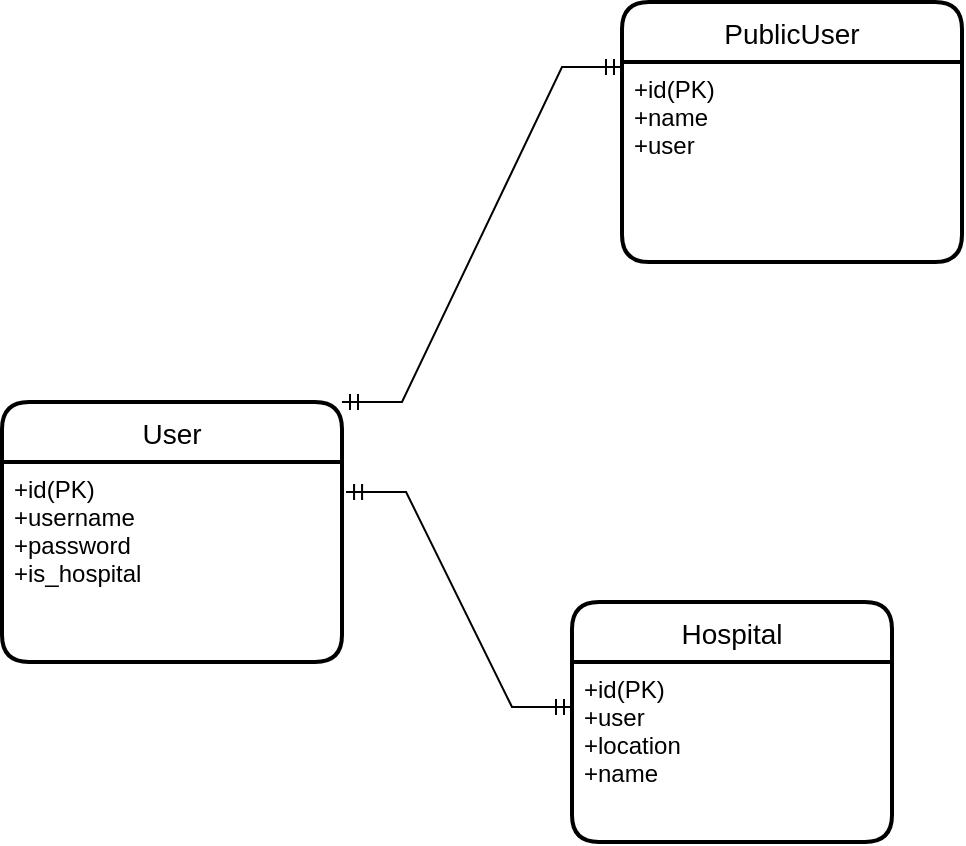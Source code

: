 <mxfile version="20.3.2" type="github">
  <diagram id="R2lEEEUBdFMjLlhIrx00" name="Page-1">
    <mxGraphModel dx="1422" dy="785" grid="1" gridSize="10" guides="1" tooltips="1" connect="1" arrows="1" fold="1" page="1" pageScale="1" pageWidth="850" pageHeight="1100" math="0" shadow="0" extFonts="Permanent Marker^https://fonts.googleapis.com/css?family=Permanent+Marker">
      <root>
        <mxCell id="0" />
        <mxCell id="1" parent="0" />
        <mxCell id="7YeThWa-sZOw9OX6Wuop-1" value="Hospital" style="swimlane;childLayout=stackLayout;horizontal=1;startSize=30;horizontalStack=0;rounded=1;fontSize=14;fontStyle=0;strokeWidth=2;resizeParent=0;resizeLast=1;shadow=0;dashed=0;align=center;" parent="1" vertex="1">
          <mxGeometry x="425" y="460" width="160" height="120" as="geometry" />
        </mxCell>
        <mxCell id="7YeThWa-sZOw9OX6Wuop-2" value="+id(PK)&#xa;+user&#xa;+location&#xa;+name" style="align=left;strokeColor=none;fillColor=none;spacingLeft=4;fontSize=12;verticalAlign=top;resizable=0;rotatable=0;part=1;" parent="7YeThWa-sZOw9OX6Wuop-1" vertex="1">
          <mxGeometry y="30" width="160" height="90" as="geometry" />
        </mxCell>
        <mxCell id="7YeThWa-sZOw9OX6Wuop-3" value="User" style="swimlane;childLayout=stackLayout;horizontal=1;startSize=30;horizontalStack=0;rounded=1;fontSize=14;fontStyle=0;strokeWidth=2;resizeParent=0;resizeLast=1;shadow=0;dashed=0;align=center;" parent="1" vertex="1">
          <mxGeometry x="140" y="360" width="170" height="130" as="geometry" />
        </mxCell>
        <mxCell id="7YeThWa-sZOw9OX6Wuop-4" value="+id(PK)&#xa;+username&#xa;+password&#xa;+is_hospital" style="align=left;strokeColor=none;fillColor=none;spacingLeft=4;fontSize=12;verticalAlign=top;resizable=0;rotatable=0;part=1;" parent="7YeThWa-sZOw9OX6Wuop-3" vertex="1">
          <mxGeometry y="30" width="170" height="100" as="geometry" />
        </mxCell>
        <mxCell id="1i_-A6A-xfUTu0vtymi_-1" value="" style="edgeStyle=entityRelationEdgeStyle;fontSize=12;html=1;endArrow=ERmandOne;startArrow=ERmandOne;rounded=0;entryX=0;entryY=0.25;entryDx=0;entryDy=0;exitX=1.012;exitY=0.15;exitDx=0;exitDy=0;exitPerimeter=0;" edge="1" parent="1" source="7YeThWa-sZOw9OX6Wuop-4" target="7YeThWa-sZOw9OX6Wuop-2">
          <mxGeometry width="100" height="100" relative="1" as="geometry">
            <mxPoint x="370" y="450" as="sourcePoint" />
            <mxPoint x="470" y="350" as="targetPoint" />
          </mxGeometry>
        </mxCell>
        <mxCell id="1i_-A6A-xfUTu0vtymi_-5" value="PublicUser" style="swimlane;childLayout=stackLayout;horizontal=1;startSize=30;horizontalStack=0;rounded=1;fontSize=14;fontStyle=0;strokeWidth=2;resizeParent=0;resizeLast=1;shadow=0;dashed=0;align=center;" vertex="1" parent="1">
          <mxGeometry x="450" y="160" width="170" height="130" as="geometry" />
        </mxCell>
        <mxCell id="1i_-A6A-xfUTu0vtymi_-6" value="+id(PK)&#xa;+name&#xa;+user" style="align=left;strokeColor=none;fillColor=none;spacingLeft=4;fontSize=12;verticalAlign=top;resizable=0;rotatable=0;part=1;" vertex="1" parent="1i_-A6A-xfUTu0vtymi_-5">
          <mxGeometry y="30" width="170" height="100" as="geometry" />
        </mxCell>
        <mxCell id="1i_-A6A-xfUTu0vtymi_-8" value="" style="edgeStyle=entityRelationEdgeStyle;fontSize=12;html=1;endArrow=ERmandOne;startArrow=ERmandOne;rounded=0;exitX=1;exitY=0;exitDx=0;exitDy=0;entryX=0;entryY=0.25;entryDx=0;entryDy=0;" edge="1" parent="1" source="7YeThWa-sZOw9OX6Wuop-3" target="1i_-A6A-xfUTu0vtymi_-5">
          <mxGeometry width="100" height="100" relative="1" as="geometry">
            <mxPoint x="370" y="260" as="sourcePoint" />
            <mxPoint x="470" y="160" as="targetPoint" />
          </mxGeometry>
        </mxCell>
      </root>
    </mxGraphModel>
  </diagram>
</mxfile>
